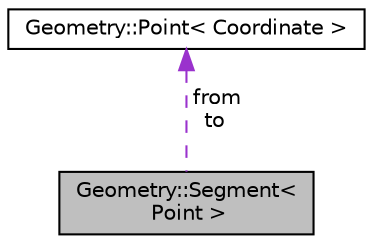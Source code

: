 digraph "Geometry::Segment&lt; Point &gt;"
{
 // LATEX_PDF_SIZE
  edge [fontname="Helvetica",fontsize="10",labelfontname="Helvetica",labelfontsize="10"];
  node [fontname="Helvetica",fontsize="10",shape=record];
  Node1 [label="Geometry::Segment\<\l Point \>",height=0.2,width=0.4,color="black", fillcolor="grey75", style="filled", fontcolor="black",tooltip=" "];
  Node2 -> Node1 [dir="back",color="darkorchid3",fontsize="10",style="dashed",label=" from\nto" ,fontname="Helvetica"];
  Node2 [label="Geometry::Point\< Coordinate \>",height=0.2,width=0.4,color="black", fillcolor="white", style="filled",URL="$structGeometry_1_1Point.html",tooltip="Generic Point structure."];
}
